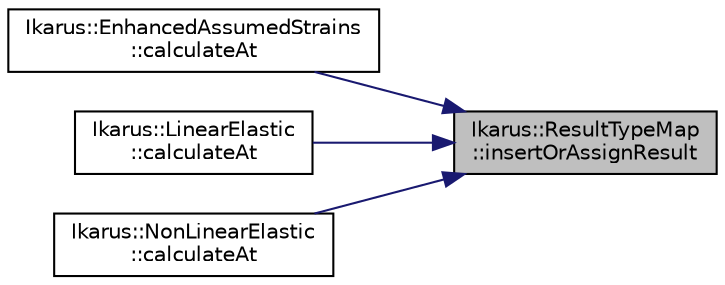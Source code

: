 digraph "Ikarus::ResultTypeMap::insertOrAssignResult"
{
 // LATEX_PDF_SIZE
  edge [fontname="Helvetica",fontsize="10",labelfontname="Helvetica",labelfontsize="10"];
  node [fontname="Helvetica",fontsize="10",shape=record];
  rankdir="RL";
  Node1 [label="Ikarus::ResultTypeMap\l::insertOrAssignResult",height=0.2,width=0.4,color="black", fillcolor="grey75", style="filled", fontcolor="black",tooltip="Insert or assign a result to the map."];
  Node1 -> Node2 [dir="back",color="midnightblue",fontsize="10",style="solid"];
  Node2 [label="Ikarus::EnhancedAssumedStrains\l::calculateAt",height=0.2,width=0.4,color="black", fillcolor="white", style="filled",URL="$a01277.html#a22e25753bb3cf0c5b296c3af10c443b6",tooltip="Calculates the results at a given set of local coordinates using the Enhanced Assumed Strains (EAS) m..."];
  Node1 -> Node3 [dir="back",color="midnightblue",fontsize="10",style="solid"];
  Node3 [label="Ikarus::LinearElastic\l::calculateAt",height=0.2,width=0.4,color="black", fillcolor="white", style="filled",URL="$a01289.html#a51a4d30fb9b0ee5c2bf7683b69f0eda9",tooltip="Calculates results at a specific local position."];
  Node1 -> Node4 [dir="back",color="midnightblue",fontsize="10",style="solid"];
  Node4 [label="Ikarus::NonLinearElastic\l::calculateAt",height=0.2,width=0.4,color="black", fillcolor="white", style="filled",URL="$a01329.html#afc5090fbbd1054eaa33932e88f2fdb42",tooltip="Calculate specified results at a given local position."];
}
